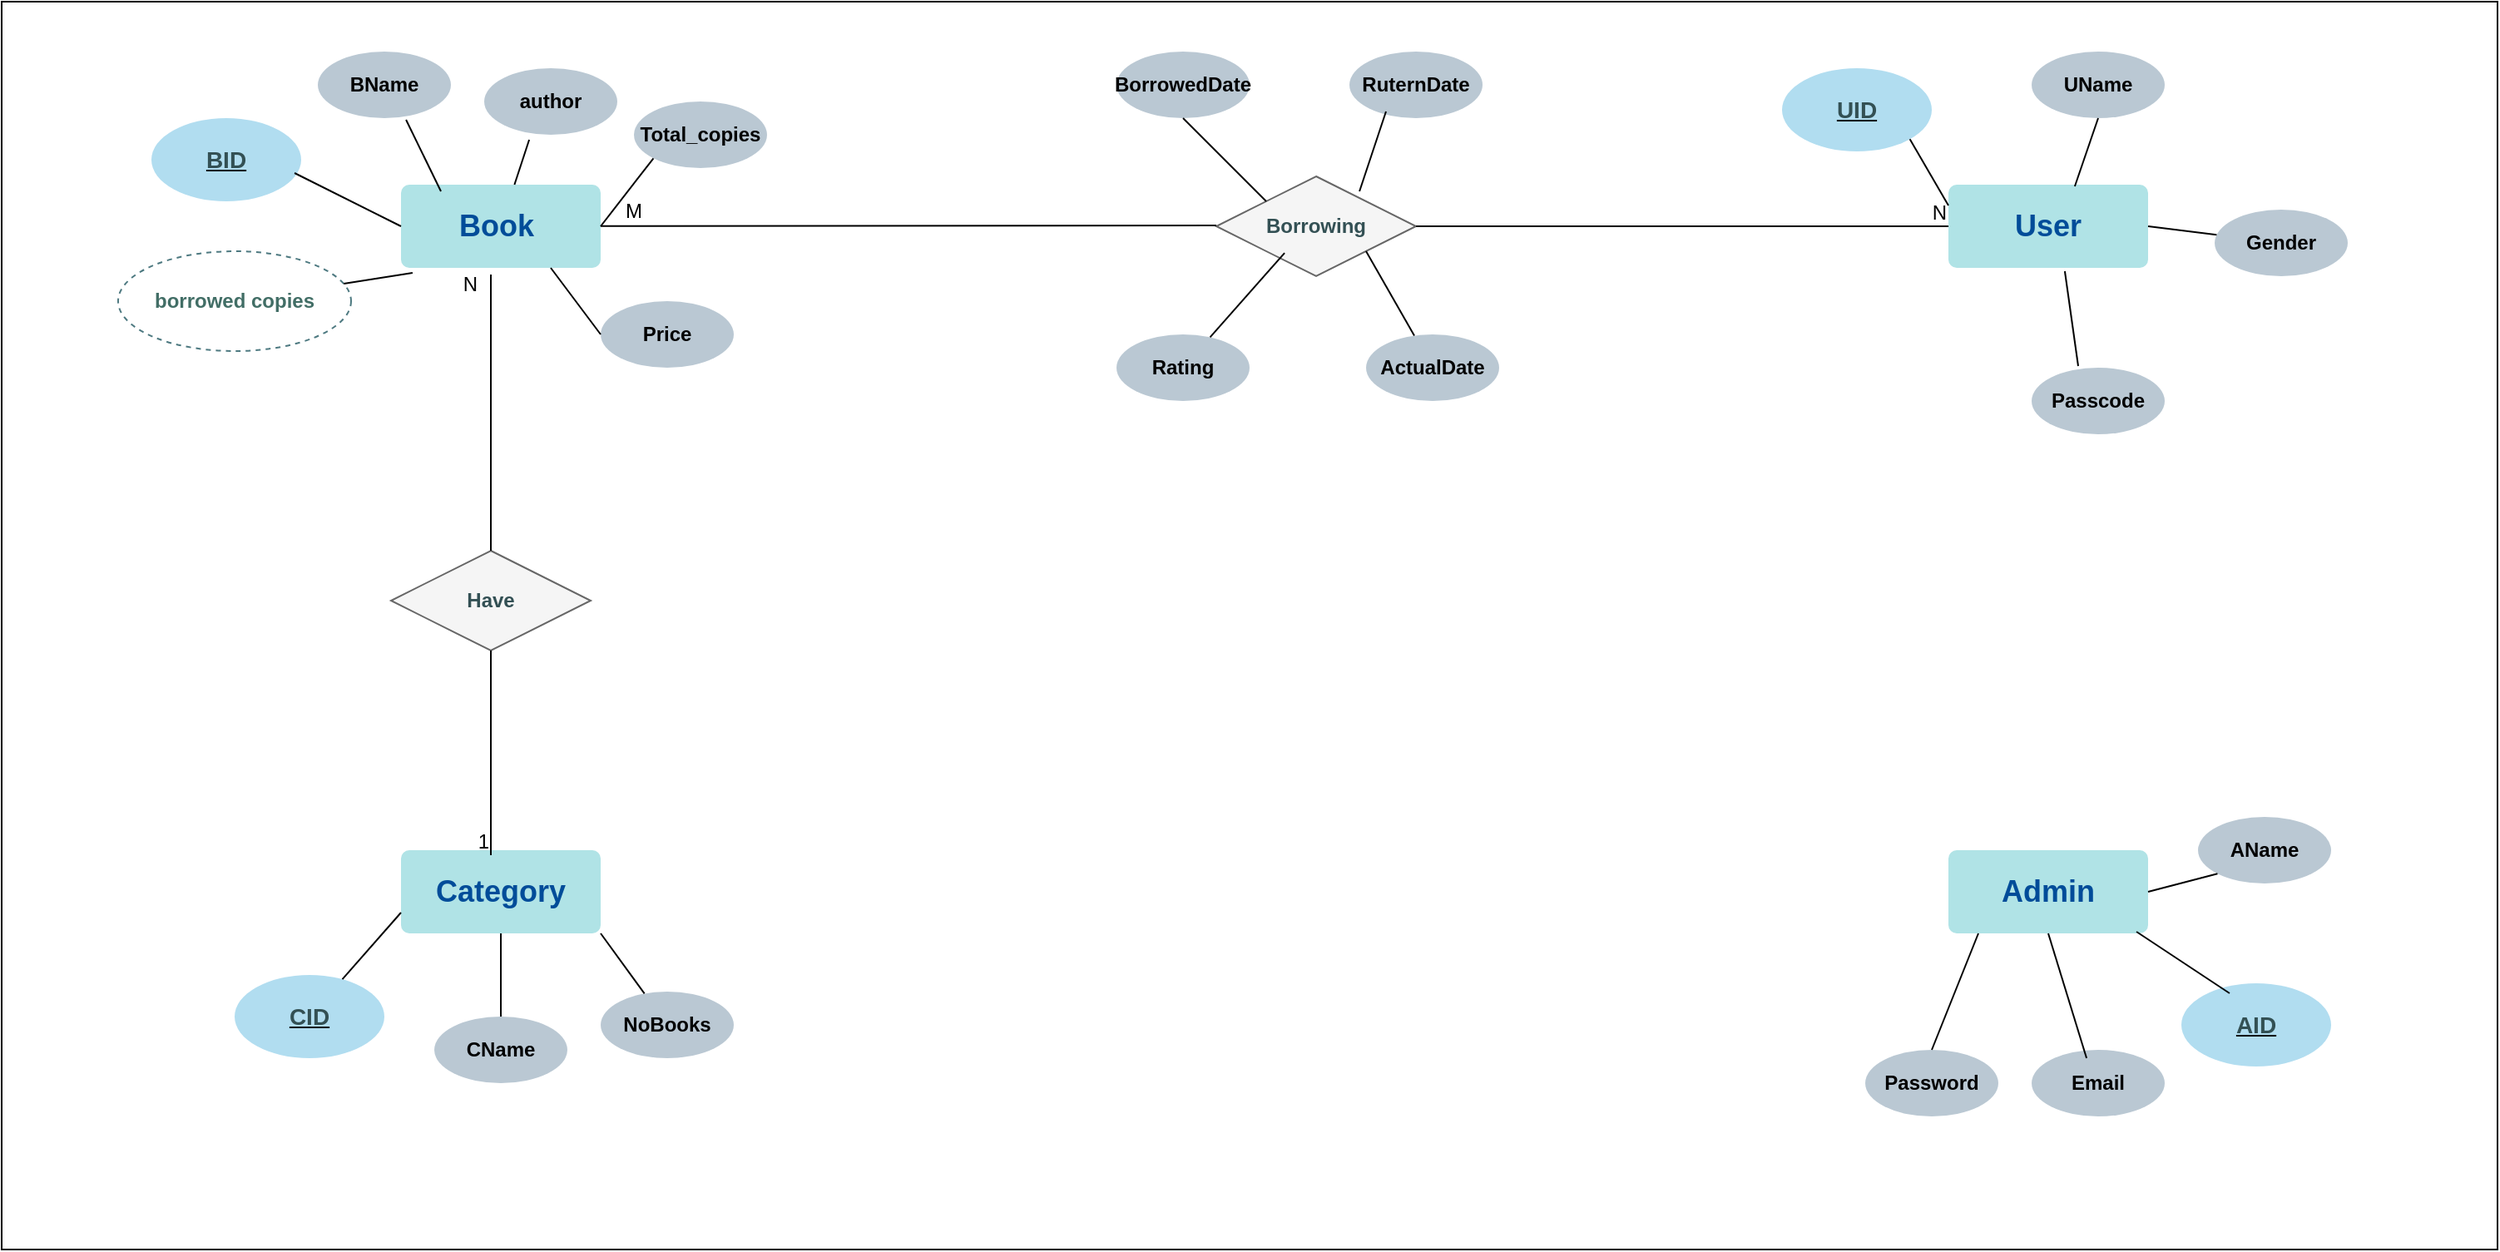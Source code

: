 <mxfile version="24.8.4">
  <diagram name="Page-1" id="7TeYzgc5g7afIbiVLJQo">
    <mxGraphModel dx="2276" dy="781" grid="1" gridSize="10" guides="1" tooltips="1" connect="1" arrows="1" fold="1" page="1" pageScale="1" pageWidth="850" pageHeight="1100" math="0" shadow="0">
      <root>
        <mxCell id="0" />
        <mxCell id="1" parent="0" />
        <mxCell id="d2c1AG49UpgrVLf1J_wy-59" value="" style="rounded=0;whiteSpace=wrap;html=1;" vertex="1" parent="1">
          <mxGeometry x="-280" width="1500" height="750" as="geometry" />
        </mxCell>
        <mxCell id="d2c1AG49UpgrVLf1J_wy-1" value="&lt;b&gt;&lt;font color=&quot;#004c99&quot; style=&quot;font-size: 18px;&quot;&gt;Book&amp;nbsp;&lt;/font&gt;&lt;/b&gt;" style="rounded=1;arcSize=10;whiteSpace=wrap;html=1;align=center;fillColor=#b0e3e6;strokeColor=none;" vertex="1" parent="1">
          <mxGeometry x="-40" y="110" width="120" height="50" as="geometry" />
        </mxCell>
        <mxCell id="d2c1AG49UpgrVLf1J_wy-3" value="&lt;span style=&quot;font-size: 18px;&quot;&gt;&lt;b&gt;&lt;font color=&quot;#004c99&quot;&gt;User&lt;/font&gt;&lt;/b&gt;&lt;/span&gt;" style="rounded=1;arcSize=10;whiteSpace=wrap;html=1;align=center;fillColor=#b0e3e6;strokeColor=none;" vertex="1" parent="1">
          <mxGeometry x="890" y="110" width="120" height="50" as="geometry" />
        </mxCell>
        <mxCell id="d2c1AG49UpgrVLf1J_wy-4" value="&lt;b&gt;&lt;font color=&quot;#004c99&quot; style=&quot;font-size: 18px;&quot;&gt;Category&lt;/font&gt;&lt;/b&gt;" style="rounded=1;arcSize=10;whiteSpace=wrap;html=1;align=center;fillColor=#b0e3e6;strokeColor=none;" vertex="1" parent="1">
          <mxGeometry x="-40" y="510" width="120" height="50" as="geometry" />
        </mxCell>
        <mxCell id="d2c1AG49UpgrVLf1J_wy-5" value="&lt;b&gt;&lt;font color=&quot;#004c99&quot; style=&quot;font-size: 18px;&quot;&gt;Admin&lt;/font&gt;&lt;/b&gt;" style="rounded=1;arcSize=10;whiteSpace=wrap;html=1;align=center;fillColor=#b0e3e6;strokeColor=none;" vertex="1" parent="1">
          <mxGeometry x="890" y="510" width="120" height="50" as="geometry" />
        </mxCell>
        <mxCell id="d2c1AG49UpgrVLf1J_wy-6" value="&lt;font color=&quot;#335054&quot; style=&quot;font-size: 14px;&quot;&gt;&lt;b&gt;BID&lt;/b&gt;&lt;/font&gt;" style="ellipse;whiteSpace=wrap;html=1;align=center;fontStyle=4;fillColor=#b1ddf0;strokeColor=none;" vertex="1" parent="1">
          <mxGeometry x="-190" y="70" width="90" height="50" as="geometry" />
        </mxCell>
        <mxCell id="d2c1AG49UpgrVLf1J_wy-8" value="&lt;font color=&quot;#335054&quot; style=&quot;font-size: 14px;&quot;&gt;&lt;b&gt;CID&lt;/b&gt;&lt;/font&gt;" style="ellipse;whiteSpace=wrap;html=1;align=center;fontStyle=4;fillColor=#b1ddf0;strokeColor=none;" vertex="1" parent="1">
          <mxGeometry x="-140" y="585" width="90" height="50" as="geometry" />
        </mxCell>
        <mxCell id="d2c1AG49UpgrVLf1J_wy-9" value="&lt;font color=&quot;#335054&quot; style=&quot;font-size: 14px;&quot;&gt;&lt;b&gt;UID&lt;/b&gt;&lt;/font&gt;" style="ellipse;whiteSpace=wrap;html=1;align=center;fontStyle=4;fillColor=#b1ddf0;strokeColor=none;" vertex="1" parent="1">
          <mxGeometry x="790" y="40" width="90" height="50" as="geometry" />
        </mxCell>
        <mxCell id="d2c1AG49UpgrVLf1J_wy-10" value="&lt;font color=&quot;#335054&quot; style=&quot;font-size: 14px;&quot;&gt;&lt;b&gt;AID&lt;/b&gt;&lt;/font&gt;" style="ellipse;whiteSpace=wrap;html=1;align=center;fontStyle=4;fillColor=#b1ddf0;strokeColor=none;" vertex="1" parent="1">
          <mxGeometry x="1030" y="590" width="90" height="50" as="geometry" />
        </mxCell>
        <mxCell id="d2c1AG49UpgrVLf1J_wy-11" value="" style="endArrow=none;html=1;rounded=0;entryX=0;entryY=0.5;entryDx=0;entryDy=0;exitX=0.956;exitY=0.66;exitDx=0;exitDy=0;exitPerimeter=0;" edge="1" parent="1" source="d2c1AG49UpgrVLf1J_wy-6" target="d2c1AG49UpgrVLf1J_wy-1">
          <mxGeometry width="50" height="50" relative="1" as="geometry">
            <mxPoint x="-160" y="190" as="sourcePoint" />
            <mxPoint x="-110" y="140" as="targetPoint" />
          </mxGeometry>
        </mxCell>
        <mxCell id="d2c1AG49UpgrVLf1J_wy-12" value="" style="endArrow=none;html=1;rounded=0;exitX=0;exitY=0.75;exitDx=0;exitDy=0;" edge="1" parent="1" source="d2c1AG49UpgrVLf1J_wy-4" target="d2c1AG49UpgrVLf1J_wy-8">
          <mxGeometry width="50" height="50" relative="1" as="geometry">
            <mxPoint x="-30" y="520" as="sourcePoint" />
            <mxPoint x="420" y="480" as="targetPoint" />
          </mxGeometry>
        </mxCell>
        <mxCell id="d2c1AG49UpgrVLf1J_wy-14" value="" style="endArrow=none;html=1;rounded=0;entryX=0.322;entryY=0.12;entryDx=0;entryDy=0;entryPerimeter=0;exitX=0.942;exitY=0.98;exitDx=0;exitDy=0;exitPerimeter=0;" edge="1" parent="1" source="d2c1AG49UpgrVLf1J_wy-5" target="d2c1AG49UpgrVLf1J_wy-10">
          <mxGeometry width="50" height="50" relative="1" as="geometry">
            <mxPoint x="800" y="530" as="sourcePoint" />
            <mxPoint x="850" y="480" as="targetPoint" />
          </mxGeometry>
        </mxCell>
        <mxCell id="d2c1AG49UpgrVLf1J_wy-15" value="" style="endArrow=none;html=1;rounded=0;entryX=0;entryY=0.25;entryDx=0;entryDy=0;exitX=1;exitY=1;exitDx=0;exitDy=0;" edge="1" parent="1" source="d2c1AG49UpgrVLf1J_wy-9" target="d2c1AG49UpgrVLf1J_wy-3">
          <mxGeometry width="50" height="50" relative="1" as="geometry">
            <mxPoint x="370" y="330" as="sourcePoint" />
            <mxPoint x="420" y="280" as="targetPoint" />
          </mxGeometry>
        </mxCell>
        <mxCell id="d2c1AG49UpgrVLf1J_wy-16" value="&lt;b&gt;BName&lt;/b&gt;" style="ellipse;whiteSpace=wrap;html=1;align=center;fillColor=#bac8d3;strokeColor=none;" vertex="1" parent="1">
          <mxGeometry x="-90" y="30" width="80" height="40" as="geometry" />
        </mxCell>
        <mxCell id="d2c1AG49UpgrVLf1J_wy-17" value="&lt;b&gt;author&lt;/b&gt;" style="ellipse;whiteSpace=wrap;html=1;align=center;fillColor=#bac8d3;strokeColor=none;" vertex="1" parent="1">
          <mxGeometry x="10" y="40" width="80" height="40" as="geometry" />
        </mxCell>
        <mxCell id="d2c1AG49UpgrVLf1J_wy-18" value="&lt;b&gt;Total_copies&lt;/b&gt;" style="ellipse;whiteSpace=wrap;html=1;align=center;fillColor=#bac8d3;strokeColor=none;" vertex="1" parent="1">
          <mxGeometry x="100" y="60" width="80" height="40" as="geometry" />
        </mxCell>
        <mxCell id="d2c1AG49UpgrVLf1J_wy-19" value="&lt;b&gt;Price&lt;/b&gt;" style="ellipse;whiteSpace=wrap;html=1;align=center;fillColor=#bac8d3;strokeColor=none;" vertex="1" parent="1">
          <mxGeometry x="80" y="180" width="80" height="40" as="geometry" />
        </mxCell>
        <mxCell id="d2c1AG49UpgrVLf1J_wy-20" value="&lt;font color=&quot;#426e66&quot;&gt;&lt;b&gt;borrowed copies&lt;/b&gt;&lt;/font&gt;" style="ellipse;whiteSpace=wrap;html=1;align=center;dashed=1;strokeColor=#4D7980;" vertex="1" parent="1">
          <mxGeometry x="-210" y="150" width="140" height="60" as="geometry" />
        </mxCell>
        <mxCell id="d2c1AG49UpgrVLf1J_wy-21" value="&lt;font color=&quot;#335054&quot;&gt;&lt;b&gt;Borrowing&lt;/b&gt;&lt;/font&gt;" style="shape=rhombus;perimeter=rhombusPerimeter;whiteSpace=wrap;html=1;align=center;fillColor=#f5f5f5;strokeColor=#666666;fontColor=#333333;" vertex="1" parent="1">
          <mxGeometry x="450" y="105" width="120" height="60" as="geometry" />
        </mxCell>
        <mxCell id="d2c1AG49UpgrVLf1J_wy-23" value="" style="endArrow=none;html=1;rounded=0;entryX=0.663;entryY=1.025;entryDx=0;entryDy=0;entryPerimeter=0;exitX=0.2;exitY=0.08;exitDx=0;exitDy=0;exitPerimeter=0;" edge="1" parent="1" source="d2c1AG49UpgrVLf1J_wy-1" target="d2c1AG49UpgrVLf1J_wy-16">
          <mxGeometry width="50" height="50" relative="1" as="geometry">
            <mxPoint x="370" y="330" as="sourcePoint" />
            <mxPoint x="420" y="280" as="targetPoint" />
          </mxGeometry>
        </mxCell>
        <mxCell id="d2c1AG49UpgrVLf1J_wy-24" value="" style="endArrow=none;html=1;rounded=0;entryX=0.338;entryY=1.075;entryDx=0;entryDy=0;entryPerimeter=0;" edge="1" parent="1" source="d2c1AG49UpgrVLf1J_wy-1" target="d2c1AG49UpgrVLf1J_wy-17">
          <mxGeometry width="50" height="50" relative="1" as="geometry">
            <mxPoint x="370" y="330" as="sourcePoint" />
            <mxPoint x="420" y="280" as="targetPoint" />
          </mxGeometry>
        </mxCell>
        <mxCell id="d2c1AG49UpgrVLf1J_wy-25" value="" style="endArrow=none;html=1;rounded=0;entryX=0;entryY=1;entryDx=0;entryDy=0;exitX=1;exitY=0.5;exitDx=0;exitDy=0;" edge="1" parent="1" source="d2c1AG49UpgrVLf1J_wy-1" target="d2c1AG49UpgrVLf1J_wy-18">
          <mxGeometry width="50" height="50" relative="1" as="geometry">
            <mxPoint x="370" y="330" as="sourcePoint" />
            <mxPoint x="420" y="280" as="targetPoint" />
          </mxGeometry>
        </mxCell>
        <mxCell id="d2c1AG49UpgrVLf1J_wy-26" value="" style="endArrow=none;html=1;rounded=0;entryX=0.75;entryY=1;entryDx=0;entryDy=0;exitX=0;exitY=0.5;exitDx=0;exitDy=0;" edge="1" parent="1" source="d2c1AG49UpgrVLf1J_wy-19" target="d2c1AG49UpgrVLf1J_wy-1">
          <mxGeometry width="50" height="50" relative="1" as="geometry">
            <mxPoint x="370" y="330" as="sourcePoint" />
            <mxPoint x="420" y="280" as="targetPoint" />
          </mxGeometry>
        </mxCell>
        <mxCell id="d2c1AG49UpgrVLf1J_wy-27" style="edgeStyle=orthogonalEdgeStyle;rounded=0;orthogonalLoop=1;jettySize=auto;html=1;exitX=0.5;exitY=1;exitDx=0;exitDy=0;" edge="1" parent="1" source="d2c1AG49UpgrVLf1J_wy-18" target="d2c1AG49UpgrVLf1J_wy-18">
          <mxGeometry relative="1" as="geometry" />
        </mxCell>
        <mxCell id="d2c1AG49UpgrVLf1J_wy-28" value="&lt;b&gt;Email&lt;/b&gt;" style="ellipse;whiteSpace=wrap;html=1;align=center;fillColor=#bac8d3;strokeColor=none;" vertex="1" parent="1">
          <mxGeometry x="940" y="630" width="80" height="40" as="geometry" />
        </mxCell>
        <mxCell id="d2c1AG49UpgrVLf1J_wy-29" value="&lt;b&gt;Password&lt;/b&gt;" style="ellipse;whiteSpace=wrap;html=1;align=center;fillColor=#bac8d3;strokeColor=none;" vertex="1" parent="1">
          <mxGeometry x="840" y="630" width="80" height="40" as="geometry" />
        </mxCell>
        <mxCell id="d2c1AG49UpgrVLf1J_wy-30" value="&lt;b&gt;AName&lt;/b&gt;" style="ellipse;whiteSpace=wrap;html=1;align=center;fillColor=#bac8d3;strokeColor=none;" vertex="1" parent="1">
          <mxGeometry x="1040" y="490" width="80" height="40" as="geometry" />
        </mxCell>
        <mxCell id="d2c1AG49UpgrVLf1J_wy-31" value="" style="endArrow=none;html=1;rounded=0;entryX=0.15;entryY=1;entryDx=0;entryDy=0;entryPerimeter=0;exitX=0.5;exitY=0;exitDx=0;exitDy=0;" edge="1" parent="1" source="d2c1AG49UpgrVLf1J_wy-29" target="d2c1AG49UpgrVLf1J_wy-5">
          <mxGeometry width="50" height="50" relative="1" as="geometry">
            <mxPoint x="370" y="530" as="sourcePoint" />
            <mxPoint x="420" y="480" as="targetPoint" />
          </mxGeometry>
        </mxCell>
        <mxCell id="d2c1AG49UpgrVLf1J_wy-32" value="" style="endArrow=none;html=1;rounded=0;entryX=0;entryY=1;entryDx=0;entryDy=0;exitX=1;exitY=0.5;exitDx=0;exitDy=0;" edge="1" parent="1" source="d2c1AG49UpgrVLf1J_wy-5" target="d2c1AG49UpgrVLf1J_wy-30">
          <mxGeometry width="50" height="50" relative="1" as="geometry">
            <mxPoint x="370" y="530" as="sourcePoint" />
            <mxPoint x="420" y="480" as="targetPoint" />
          </mxGeometry>
        </mxCell>
        <mxCell id="d2c1AG49UpgrVLf1J_wy-33" value="" style="endArrow=none;html=1;rounded=0;entryX=0.413;entryY=0.125;entryDx=0;entryDy=0;entryPerimeter=0;exitX=0.5;exitY=1;exitDx=0;exitDy=0;" edge="1" parent="1" source="d2c1AG49UpgrVLf1J_wy-5" target="d2c1AG49UpgrVLf1J_wy-28">
          <mxGeometry width="50" height="50" relative="1" as="geometry">
            <mxPoint x="370" y="530" as="sourcePoint" />
            <mxPoint x="420" y="480" as="targetPoint" />
          </mxGeometry>
        </mxCell>
        <mxCell id="d2c1AG49UpgrVLf1J_wy-34" value="&lt;font color=&quot;#335054&quot;&gt;&lt;b&gt;Have&lt;/b&gt;&lt;/font&gt;" style="shape=rhombus;perimeter=rhombusPerimeter;whiteSpace=wrap;html=1;align=center;fillColor=#f5f5f5;strokeColor=#666666;fontColor=#333333;" vertex="1" parent="1">
          <mxGeometry x="-46" y="330" width="120" height="60" as="geometry" />
        </mxCell>
        <mxCell id="d2c1AG49UpgrVLf1J_wy-35" value="&lt;b&gt;CName&lt;/b&gt;" style="ellipse;whiteSpace=wrap;html=1;align=center;fillColor=#bac8d3;strokeColor=none;" vertex="1" parent="1">
          <mxGeometry x="-20" y="610" width="80" height="40" as="geometry" />
        </mxCell>
        <mxCell id="d2c1AG49UpgrVLf1J_wy-36" value="&lt;b&gt;NoBooks&lt;/b&gt;" style="ellipse;whiteSpace=wrap;html=1;align=center;fillColor=#bac8d3;strokeColor=none;" vertex="1" parent="1">
          <mxGeometry x="80" y="595" width="80" height="40" as="geometry" />
        </mxCell>
        <mxCell id="d2c1AG49UpgrVLf1J_wy-37" value="&lt;b&gt;UName&lt;/b&gt;" style="ellipse;whiteSpace=wrap;html=1;align=center;fillColor=#bac8d3;strokeColor=none;" vertex="1" parent="1">
          <mxGeometry x="940" y="30" width="80" height="40" as="geometry" />
        </mxCell>
        <mxCell id="d2c1AG49UpgrVLf1J_wy-38" value="&lt;b&gt;Gender&lt;/b&gt;" style="ellipse;whiteSpace=wrap;html=1;align=center;fillColor=#bac8d3;strokeColor=none;" vertex="1" parent="1">
          <mxGeometry x="1050" y="125" width="80" height="40" as="geometry" />
        </mxCell>
        <mxCell id="d2c1AG49UpgrVLf1J_wy-39" value="" style="endArrow=none;html=1;rounded=0;exitX=0.5;exitY=0;exitDx=0;exitDy=0;" edge="1" parent="1" source="d2c1AG49UpgrVLf1J_wy-35" target="d2c1AG49UpgrVLf1J_wy-4">
          <mxGeometry width="50" height="50" relative="1" as="geometry">
            <mxPoint x="190" y="330" as="sourcePoint" />
            <mxPoint x="240" y="280" as="targetPoint" />
          </mxGeometry>
        </mxCell>
        <mxCell id="d2c1AG49UpgrVLf1J_wy-40" value="" style="endArrow=none;html=1;rounded=0;entryX=1;entryY=1;entryDx=0;entryDy=0;" edge="1" parent="1" source="d2c1AG49UpgrVLf1J_wy-36" target="d2c1AG49UpgrVLf1J_wy-4">
          <mxGeometry width="50" height="50" relative="1" as="geometry">
            <mxPoint x="190" y="330" as="sourcePoint" />
            <mxPoint x="240" y="280" as="targetPoint" />
          </mxGeometry>
        </mxCell>
        <mxCell id="d2c1AG49UpgrVLf1J_wy-42" value="&lt;b&gt;Passcode&lt;/b&gt;" style="ellipse;whiteSpace=wrap;html=1;align=center;fillColor=#bac8d3;strokeColor=none;" vertex="1" parent="1">
          <mxGeometry x="940" y="220" width="80" height="40" as="geometry" />
        </mxCell>
        <mxCell id="d2c1AG49UpgrVLf1J_wy-43" value="" style="endArrow=none;html=1;rounded=0;entryX=0.583;entryY=1.04;entryDx=0;entryDy=0;entryPerimeter=0;exitX=0.35;exitY=-0.025;exitDx=0;exitDy=0;exitPerimeter=0;" edge="1" parent="1" source="d2c1AG49UpgrVLf1J_wy-42" target="d2c1AG49UpgrVLf1J_wy-3">
          <mxGeometry width="50" height="50" relative="1" as="geometry">
            <mxPoint x="570" y="330" as="sourcePoint" />
            <mxPoint x="620" y="280" as="targetPoint" />
          </mxGeometry>
        </mxCell>
        <mxCell id="d2c1AG49UpgrVLf1J_wy-44" value="" style="endArrow=none;html=1;rounded=0;entryX=0.5;entryY=1;entryDx=0;entryDy=0;exitX=0.633;exitY=0.02;exitDx=0;exitDy=0;exitPerimeter=0;" edge="1" parent="1" source="d2c1AG49UpgrVLf1J_wy-3" target="d2c1AG49UpgrVLf1J_wy-37">
          <mxGeometry width="50" height="50" relative="1" as="geometry">
            <mxPoint x="570" y="330" as="sourcePoint" />
            <mxPoint x="620" y="280" as="targetPoint" />
          </mxGeometry>
        </mxCell>
        <mxCell id="d2c1AG49UpgrVLf1J_wy-45" value="" style="endArrow=none;html=1;rounded=0;exitX=1;exitY=0.5;exitDx=0;exitDy=0;" edge="1" parent="1" source="d2c1AG49UpgrVLf1J_wy-3" target="d2c1AG49UpgrVLf1J_wy-38">
          <mxGeometry width="50" height="50" relative="1" as="geometry">
            <mxPoint x="570" y="330" as="sourcePoint" />
            <mxPoint x="620" y="280" as="targetPoint" />
          </mxGeometry>
        </mxCell>
        <mxCell id="d2c1AG49UpgrVLf1J_wy-50" value="" style="endArrow=none;html=1;rounded=0;entryX=0.45;entryY=0.06;entryDx=0;entryDy=0;entryPerimeter=0;exitX=0.5;exitY=1;exitDx=0;exitDy=0;" edge="1" parent="1" source="d2c1AG49UpgrVLf1J_wy-34" target="d2c1AG49UpgrVLf1J_wy-4">
          <mxGeometry relative="1" as="geometry">
            <mxPoint x="350" y="300" as="sourcePoint" />
            <mxPoint x="510" y="300" as="targetPoint" />
          </mxGeometry>
        </mxCell>
        <mxCell id="d2c1AG49UpgrVLf1J_wy-51" value="1" style="resizable=0;html=1;whiteSpace=wrap;align=right;verticalAlign=bottom;" connectable="0" vertex="1" parent="d2c1AG49UpgrVLf1J_wy-50">
          <mxGeometry x="1" relative="1" as="geometry" />
        </mxCell>
        <mxCell id="d2c1AG49UpgrVLf1J_wy-52" value="" style="endArrow=none;html=1;rounded=0;exitX=0.5;exitY=0;exitDx=0;exitDy=0;entryX=0.45;entryY=1.08;entryDx=0;entryDy=0;entryPerimeter=0;" edge="1" parent="1" source="d2c1AG49UpgrVLf1J_wy-34" target="d2c1AG49UpgrVLf1J_wy-1">
          <mxGeometry relative="1" as="geometry">
            <mxPoint x="350" y="300" as="sourcePoint" />
            <mxPoint x="14" y="170" as="targetPoint" />
          </mxGeometry>
        </mxCell>
        <mxCell id="d2c1AG49UpgrVLf1J_wy-53" value="N" style="resizable=0;html=1;whiteSpace=wrap;align=right;verticalAlign=bottom;" connectable="0" vertex="1" parent="d2c1AG49UpgrVLf1J_wy-52">
          <mxGeometry x="1" relative="1" as="geometry">
            <mxPoint x="-7" y="14" as="offset" />
          </mxGeometry>
        </mxCell>
        <mxCell id="d2c1AG49UpgrVLf1J_wy-54" value="" style="endArrow=none;html=1;rounded=0;entryX=0;entryY=0.492;entryDx=0;entryDy=0;entryPerimeter=0;" edge="1" parent="1" source="d2c1AG49UpgrVLf1J_wy-1" target="d2c1AG49UpgrVLf1J_wy-21">
          <mxGeometry relative="1" as="geometry">
            <mxPoint x="280" y="134.5" as="sourcePoint" />
            <mxPoint x="440" y="134.5" as="targetPoint" />
          </mxGeometry>
        </mxCell>
        <mxCell id="d2c1AG49UpgrVLf1J_wy-55" value="M" style="resizable=0;html=1;whiteSpace=wrap;align=left;verticalAlign=bottom;" connectable="0" vertex="1" parent="d2c1AG49UpgrVLf1J_wy-54">
          <mxGeometry x="-1" relative="1" as="geometry">
            <mxPoint x="13" as="offset" />
          </mxGeometry>
        </mxCell>
        <mxCell id="d2c1AG49UpgrVLf1J_wy-56" value="" style="resizable=0;html=1;whiteSpace=wrap;align=right;verticalAlign=bottom;" connectable="0" vertex="1" parent="d2c1AG49UpgrVLf1J_wy-54">
          <mxGeometry x="1" relative="1" as="geometry" />
        </mxCell>
        <mxCell id="d2c1AG49UpgrVLf1J_wy-57" value="" style="endArrow=none;html=1;rounded=0;exitX=1;exitY=0.5;exitDx=0;exitDy=0;entryX=0;entryY=0.5;entryDx=0;entryDy=0;" edge="1" parent="1" source="d2c1AG49UpgrVLf1J_wy-21" target="d2c1AG49UpgrVLf1J_wy-3">
          <mxGeometry relative="1" as="geometry">
            <mxPoint x="580" y="134.5" as="sourcePoint" />
            <mxPoint x="740" y="134.5" as="targetPoint" />
          </mxGeometry>
        </mxCell>
        <mxCell id="d2c1AG49UpgrVLf1J_wy-58" value="N" style="resizable=0;html=1;whiteSpace=wrap;align=right;verticalAlign=bottom;" connectable="0" vertex="1" parent="d2c1AG49UpgrVLf1J_wy-57">
          <mxGeometry x="1" relative="1" as="geometry" />
        </mxCell>
        <mxCell id="d2c1AG49UpgrVLf1J_wy-60" value="" style="endArrow=none;html=1;rounded=0;entryX=0.058;entryY=1.06;entryDx=0;entryDy=0;entryPerimeter=0;" edge="1" parent="1" source="d2c1AG49UpgrVLf1J_wy-20" target="d2c1AG49UpgrVLf1J_wy-1">
          <mxGeometry width="50" height="50" relative="1" as="geometry">
            <mxPoint x="560" y="530" as="sourcePoint" />
            <mxPoint x="610" y="480" as="targetPoint" />
          </mxGeometry>
        </mxCell>
        <mxCell id="d2c1AG49UpgrVLf1J_wy-61" value="&lt;b&gt;Rating&lt;/b&gt;" style="ellipse;whiteSpace=wrap;html=1;align=center;fillColor=#bac8d3;strokeColor=none;" vertex="1" parent="1">
          <mxGeometry x="390" y="200" width="80" height="40" as="geometry" />
        </mxCell>
        <mxCell id="d2c1AG49UpgrVLf1J_wy-64" value="&lt;b&gt;BorrowedDate&lt;/b&gt;" style="ellipse;whiteSpace=wrap;html=1;align=center;fillColor=#bac8d3;strokeColor=none;" vertex="1" parent="1">
          <mxGeometry x="390" y="30" width="80" height="40" as="geometry" />
        </mxCell>
        <mxCell id="d2c1AG49UpgrVLf1J_wy-65" value="&lt;b&gt;RuternDate&lt;/b&gt;" style="ellipse;whiteSpace=wrap;html=1;align=center;fillColor=#bac8d3;strokeColor=none;" vertex="1" parent="1">
          <mxGeometry x="530" y="30" width="80" height="40" as="geometry" />
        </mxCell>
        <mxCell id="d2c1AG49UpgrVLf1J_wy-66" value="&lt;b&gt;ActualDate&lt;/b&gt;" style="ellipse;whiteSpace=wrap;html=1;align=center;fillColor=#bac8d3;strokeColor=none;" vertex="1" parent="1">
          <mxGeometry x="540" y="200" width="80" height="40" as="geometry" />
        </mxCell>
        <mxCell id="d2c1AG49UpgrVLf1J_wy-67" value="" style="endArrow=none;html=1;rounded=0;entryX=0.342;entryY=0.767;entryDx=0;entryDy=0;entryPerimeter=0;" edge="1" parent="1" source="d2c1AG49UpgrVLf1J_wy-61" target="d2c1AG49UpgrVLf1J_wy-21">
          <mxGeometry width="50" height="50" relative="1" as="geometry">
            <mxPoint x="430" y="400" as="sourcePoint" />
            <mxPoint x="480" y="350" as="targetPoint" />
          </mxGeometry>
        </mxCell>
        <mxCell id="d2c1AG49UpgrVLf1J_wy-68" value="" style="endArrow=none;html=1;rounded=0;entryX=1;entryY=1;entryDx=0;entryDy=0;" edge="1" parent="1" source="d2c1AG49UpgrVLf1J_wy-66" target="d2c1AG49UpgrVLf1J_wy-21">
          <mxGeometry width="50" height="50" relative="1" as="geometry">
            <mxPoint x="430" y="400" as="sourcePoint" />
            <mxPoint x="480" y="350" as="targetPoint" />
          </mxGeometry>
        </mxCell>
        <mxCell id="d2c1AG49UpgrVLf1J_wy-69" value="" style="endArrow=none;html=1;rounded=0;entryX=0.275;entryY=0.9;entryDx=0;entryDy=0;entryPerimeter=0;exitX=0.717;exitY=0.15;exitDx=0;exitDy=0;exitPerimeter=0;" edge="1" parent="1" source="d2c1AG49UpgrVLf1J_wy-21" target="d2c1AG49UpgrVLf1J_wy-65">
          <mxGeometry width="50" height="50" relative="1" as="geometry">
            <mxPoint x="430" y="400" as="sourcePoint" />
            <mxPoint x="480" y="350" as="targetPoint" />
          </mxGeometry>
        </mxCell>
        <mxCell id="d2c1AG49UpgrVLf1J_wy-70" value="" style="endArrow=none;html=1;rounded=0;entryX=0.5;entryY=1;entryDx=0;entryDy=0;exitX=0;exitY=0;exitDx=0;exitDy=0;" edge="1" parent="1" source="d2c1AG49UpgrVLf1J_wy-21" target="d2c1AG49UpgrVLf1J_wy-64">
          <mxGeometry width="50" height="50" relative="1" as="geometry">
            <mxPoint x="430" y="400" as="sourcePoint" />
            <mxPoint x="480" y="350" as="targetPoint" />
          </mxGeometry>
        </mxCell>
      </root>
    </mxGraphModel>
  </diagram>
</mxfile>
